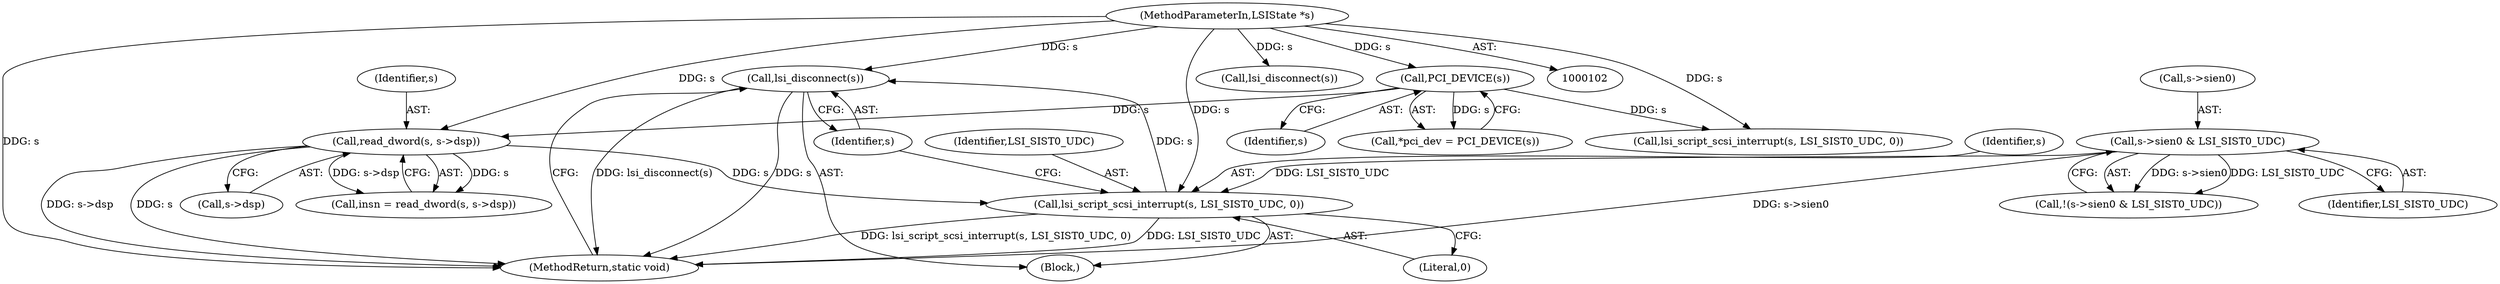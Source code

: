 digraph "0_qemu_de594e47659029316bbf9391efb79da0a1a08e08@API" {
"1000181" [label="(Call,lsi_disconnect(s))"];
"1000177" [label="(Call,lsi_script_scsi_interrupt(s, LSI_SIST0_UDC, 0))"];
"1000157" [label="(Call,read_dword(s, s->dsp))"];
"1000108" [label="(Call,PCI_DEVICE(s))"];
"1000103" [label="(MethodParameterIn,LSIState *s)"];
"1000168" [label="(Call,s->sien0 & LSI_SIST0_UDC)"];
"1000204" [label="(MethodReturn,static void)"];
"1000109" [label="(Identifier,s)"];
"1000151" [label="(Call,lsi_disconnect(s))"];
"1000147" [label="(Call,lsi_script_scsi_interrupt(s, LSI_SIST0_UDC, 0))"];
"1000167" [label="(Call,!(s->sien0 & LSI_SIST0_UDC))"];
"1000165" [label="(Block,)"];
"1000180" [label="(Literal,0)"];
"1000177" [label="(Call,lsi_script_scsi_interrupt(s, LSI_SIST0_UDC, 0))"];
"1000178" [label="(Identifier,s)"];
"1000157" [label="(Call,read_dword(s, s->dsp))"];
"1000182" [label="(Identifier,s)"];
"1000159" [label="(Call,s->dsp)"];
"1000181" [label="(Call,lsi_disconnect(s))"];
"1000106" [label="(Call,*pci_dev = PCI_DEVICE(s))"];
"1000155" [label="(Call,insn = read_dword(s, s->dsp))"];
"1000158" [label="(Identifier,s)"];
"1000179" [label="(Identifier,LSI_SIST0_UDC)"];
"1000169" [label="(Call,s->sien0)"];
"1000108" [label="(Call,PCI_DEVICE(s))"];
"1000172" [label="(Identifier,LSI_SIST0_UDC)"];
"1000103" [label="(MethodParameterIn,LSIState *s)"];
"1000168" [label="(Call,s->sien0 & LSI_SIST0_UDC)"];
"1000181" -> "1000165"  [label="AST: "];
"1000181" -> "1000182"  [label="CFG: "];
"1000182" -> "1000181"  [label="AST: "];
"1000204" -> "1000181"  [label="CFG: "];
"1000181" -> "1000204"  [label="DDG: lsi_disconnect(s)"];
"1000181" -> "1000204"  [label="DDG: s"];
"1000177" -> "1000181"  [label="DDG: s"];
"1000103" -> "1000181"  [label="DDG: s"];
"1000177" -> "1000165"  [label="AST: "];
"1000177" -> "1000180"  [label="CFG: "];
"1000178" -> "1000177"  [label="AST: "];
"1000179" -> "1000177"  [label="AST: "];
"1000180" -> "1000177"  [label="AST: "];
"1000182" -> "1000177"  [label="CFG: "];
"1000177" -> "1000204"  [label="DDG: LSI_SIST0_UDC"];
"1000177" -> "1000204"  [label="DDG: lsi_script_scsi_interrupt(s, LSI_SIST0_UDC, 0)"];
"1000157" -> "1000177"  [label="DDG: s"];
"1000103" -> "1000177"  [label="DDG: s"];
"1000168" -> "1000177"  [label="DDG: LSI_SIST0_UDC"];
"1000157" -> "1000155"  [label="AST: "];
"1000157" -> "1000159"  [label="CFG: "];
"1000158" -> "1000157"  [label="AST: "];
"1000159" -> "1000157"  [label="AST: "];
"1000155" -> "1000157"  [label="CFG: "];
"1000157" -> "1000204"  [label="DDG: s->dsp"];
"1000157" -> "1000204"  [label="DDG: s"];
"1000157" -> "1000155"  [label="DDG: s"];
"1000157" -> "1000155"  [label="DDG: s->dsp"];
"1000108" -> "1000157"  [label="DDG: s"];
"1000103" -> "1000157"  [label="DDG: s"];
"1000108" -> "1000106"  [label="AST: "];
"1000108" -> "1000109"  [label="CFG: "];
"1000109" -> "1000108"  [label="AST: "];
"1000106" -> "1000108"  [label="CFG: "];
"1000108" -> "1000106"  [label="DDG: s"];
"1000103" -> "1000108"  [label="DDG: s"];
"1000108" -> "1000147"  [label="DDG: s"];
"1000103" -> "1000102"  [label="AST: "];
"1000103" -> "1000204"  [label="DDG: s"];
"1000103" -> "1000147"  [label="DDG: s"];
"1000103" -> "1000151"  [label="DDG: s"];
"1000168" -> "1000167"  [label="AST: "];
"1000168" -> "1000172"  [label="CFG: "];
"1000169" -> "1000168"  [label="AST: "];
"1000172" -> "1000168"  [label="AST: "];
"1000167" -> "1000168"  [label="CFG: "];
"1000168" -> "1000204"  [label="DDG: s->sien0"];
"1000168" -> "1000167"  [label="DDG: s->sien0"];
"1000168" -> "1000167"  [label="DDG: LSI_SIST0_UDC"];
}
